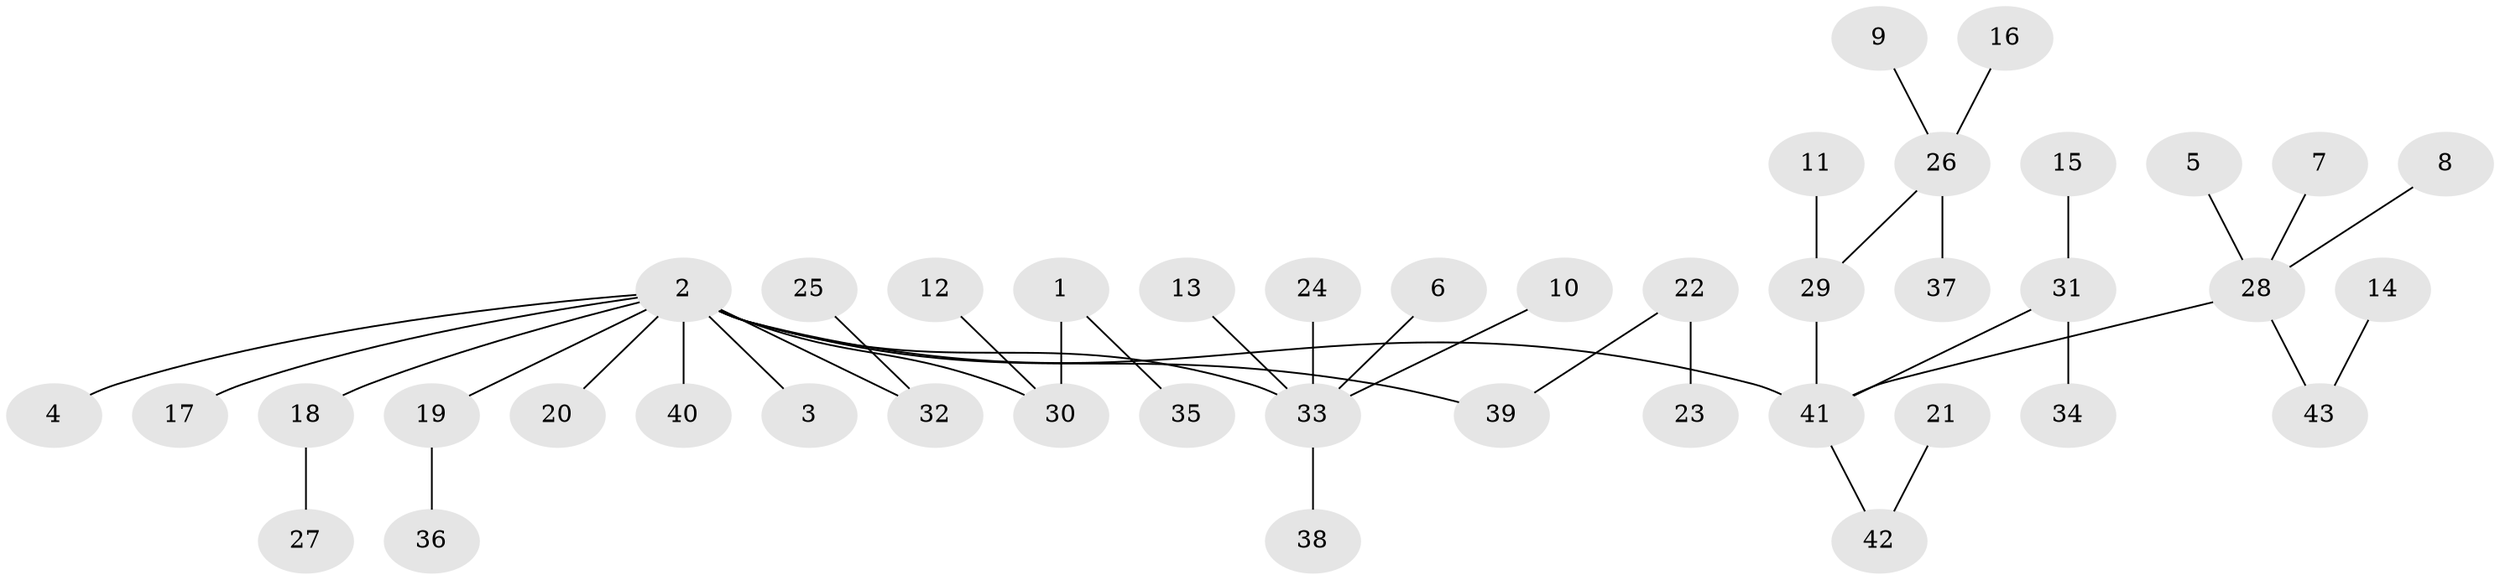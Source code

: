 // original degree distribution, {7: 0.011627906976744186, 8: 0.011627906976744186, 4: 0.06976744186046512, 6: 0.03488372093023256, 2: 0.2558139534883721, 1: 0.5465116279069767, 5: 0.023255813953488372, 3: 0.046511627906976744}
// Generated by graph-tools (version 1.1) at 2025/26/03/09/25 03:26:23]
// undirected, 43 vertices, 42 edges
graph export_dot {
graph [start="1"]
  node [color=gray90,style=filled];
  1;
  2;
  3;
  4;
  5;
  6;
  7;
  8;
  9;
  10;
  11;
  12;
  13;
  14;
  15;
  16;
  17;
  18;
  19;
  20;
  21;
  22;
  23;
  24;
  25;
  26;
  27;
  28;
  29;
  30;
  31;
  32;
  33;
  34;
  35;
  36;
  37;
  38;
  39;
  40;
  41;
  42;
  43;
  1 -- 30 [weight=1.0];
  1 -- 35 [weight=1.0];
  2 -- 3 [weight=1.0];
  2 -- 4 [weight=1.0];
  2 -- 17 [weight=1.0];
  2 -- 18 [weight=1.0];
  2 -- 19 [weight=1.0];
  2 -- 20 [weight=1.0];
  2 -- 30 [weight=1.0];
  2 -- 32 [weight=1.0];
  2 -- 33 [weight=1.0];
  2 -- 39 [weight=1.0];
  2 -- 40 [weight=1.0];
  2 -- 41 [weight=1.0];
  5 -- 28 [weight=1.0];
  6 -- 33 [weight=1.0];
  7 -- 28 [weight=1.0];
  8 -- 28 [weight=1.0];
  9 -- 26 [weight=1.0];
  10 -- 33 [weight=1.0];
  11 -- 29 [weight=1.0];
  12 -- 30 [weight=1.0];
  13 -- 33 [weight=1.0];
  14 -- 43 [weight=1.0];
  15 -- 31 [weight=1.0];
  16 -- 26 [weight=1.0];
  18 -- 27 [weight=1.0];
  19 -- 36 [weight=1.0];
  21 -- 42 [weight=1.0];
  22 -- 23 [weight=1.0];
  22 -- 39 [weight=1.0];
  24 -- 33 [weight=1.0];
  25 -- 32 [weight=1.0];
  26 -- 29 [weight=1.0];
  26 -- 37 [weight=1.0];
  28 -- 41 [weight=1.0];
  28 -- 43 [weight=1.0];
  29 -- 41 [weight=1.0];
  31 -- 34 [weight=1.0];
  31 -- 41 [weight=1.0];
  33 -- 38 [weight=1.0];
  41 -- 42 [weight=1.0];
}
